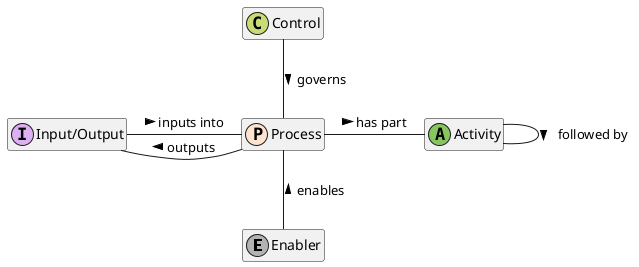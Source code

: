 @startuml
'title INCOSE Handbook Ontology

'scale 1000 width
'skinparam packageStyle frame
'skinparam linetype polyline
'top to bottom direction
hide empty members
'hide circle
'hide stereotype 

' spare colours from the palette... #9EB9F3,#F6CF71,#66C5CC,#B497E7,#D3B484,#8BE0A4

class enabler as "Enabler" << (E,#B3B3B3) >> 
class control as "Control"<< (C,#C9DB74) >>
class io as "Input/Output" << (I,#DCB0F2) >>
class activity as "Activity" << (A,#87C55F) >>
class process as "Process" << (P,#FEE3D1) >>

io - process : inputs into >
process -- io : outputs >
process - activity : has part >
control -- process : governs >
process -- enabler : enables <
activity - activity : followed by >
@enduml
